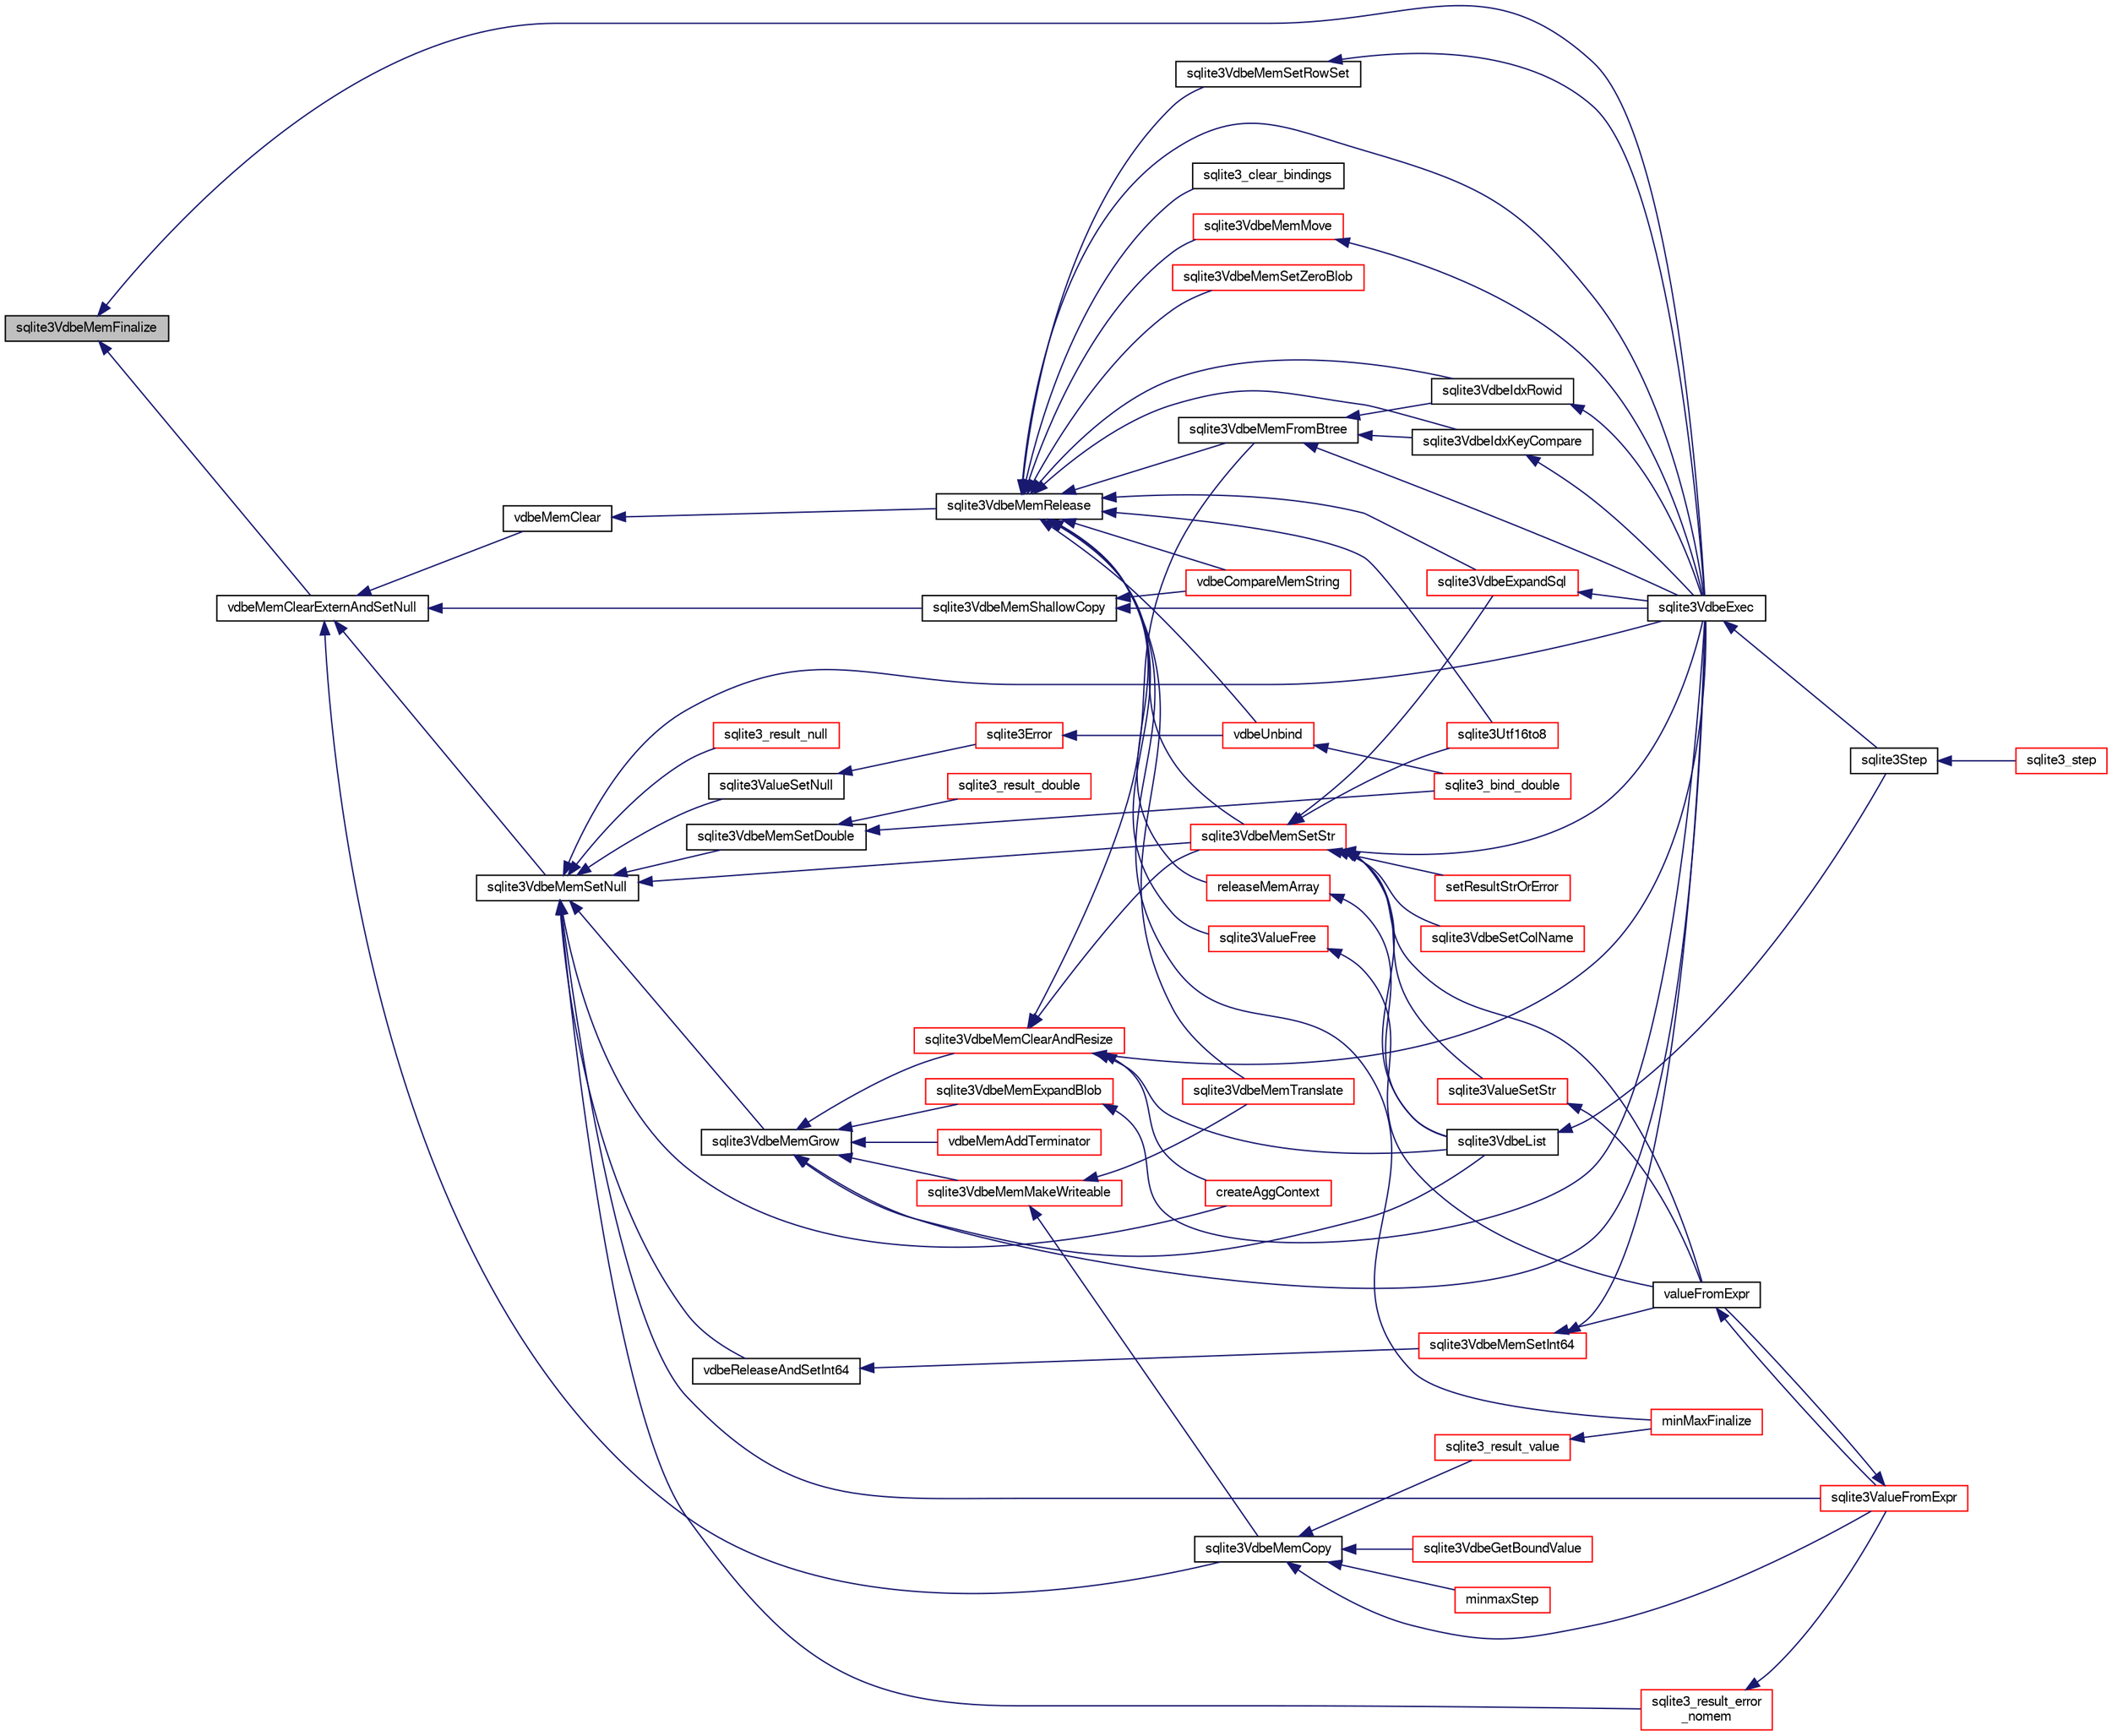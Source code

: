digraph "sqlite3VdbeMemFinalize"
{
  edge [fontname="FreeSans",fontsize="10",labelfontname="FreeSans",labelfontsize="10"];
  node [fontname="FreeSans",fontsize="10",shape=record];
  rankdir="LR";
  Node766707 [label="sqlite3VdbeMemFinalize",height=0.2,width=0.4,color="black", fillcolor="grey75", style="filled", fontcolor="black"];
  Node766707 -> Node766708 [dir="back",color="midnightblue",fontsize="10",style="solid",fontname="FreeSans"];
  Node766708 [label="vdbeMemClearExternAndSetNull",height=0.2,width=0.4,color="black", fillcolor="white", style="filled",URL="$sqlite3_8c.html#a29c41a360fb0e86b817777daf061230c"];
  Node766708 -> Node766709 [dir="back",color="midnightblue",fontsize="10",style="solid",fontname="FreeSans"];
  Node766709 [label="vdbeMemClear",height=0.2,width=0.4,color="black", fillcolor="white", style="filled",URL="$sqlite3_8c.html#a489eef6e55ad0dadf67578726b935d12"];
  Node766709 -> Node766710 [dir="back",color="midnightblue",fontsize="10",style="solid",fontname="FreeSans"];
  Node766710 [label="sqlite3VdbeMemRelease",height=0.2,width=0.4,color="black", fillcolor="white", style="filled",URL="$sqlite3_8c.html#a90606361dbeba88159fd6ff03fcc10cc"];
  Node766710 -> Node766711 [dir="back",color="midnightblue",fontsize="10",style="solid",fontname="FreeSans"];
  Node766711 [label="sqlite3VdbeMemTranslate",height=0.2,width=0.4,color="red", fillcolor="white", style="filled",URL="$sqlite3_8c.html#adc5f07459f00d96ec7591be255d029f5"];
  Node766710 -> Node766713 [dir="back",color="midnightblue",fontsize="10",style="solid",fontname="FreeSans"];
  Node766713 [label="sqlite3Utf16to8",height=0.2,width=0.4,color="red", fillcolor="white", style="filled",URL="$sqlite3_8c.html#a2c2d4b96de83192463964b77bdc524ae"];
  Node766710 -> Node767588 [dir="back",color="midnightblue",fontsize="10",style="solid",fontname="FreeSans"];
  Node767588 [label="sqlite3VdbeMemSetZeroBlob",height=0.2,width=0.4,color="red", fillcolor="white", style="filled",URL="$sqlite3_8c.html#af6488ff3887bcfd6f15a01b0d69ccb3c"];
  Node766710 -> Node767590 [dir="back",color="midnightblue",fontsize="10",style="solid",fontname="FreeSans"];
  Node767590 [label="sqlite3VdbeMemSetRowSet",height=0.2,width=0.4,color="black", fillcolor="white", style="filled",URL="$sqlite3_8c.html#a6c59f681fc1caa0acf431ed2e98a8366"];
  Node767590 -> Node766727 [dir="back",color="midnightblue",fontsize="10",style="solid",fontname="FreeSans"];
  Node766727 [label="sqlite3VdbeExec",height=0.2,width=0.4,color="black", fillcolor="white", style="filled",URL="$sqlite3_8c.html#a8ce40a614bdc56719c4d642b1e4dfb21"];
  Node766727 -> Node766728 [dir="back",color="midnightblue",fontsize="10",style="solid",fontname="FreeSans"];
  Node766728 [label="sqlite3Step",height=0.2,width=0.4,color="black", fillcolor="white", style="filled",URL="$sqlite3_8c.html#a3f2872e873e2758a4beedad1d5113554"];
  Node766728 -> Node766729 [dir="back",color="midnightblue",fontsize="10",style="solid",fontname="FreeSans"];
  Node766729 [label="sqlite3_step",height=0.2,width=0.4,color="red", fillcolor="white", style="filled",URL="$sqlite3_8h.html#ac1e491ce36b7471eb28387f7d3c74334"];
  Node766710 -> Node767591 [dir="back",color="midnightblue",fontsize="10",style="solid",fontname="FreeSans"];
  Node767591 [label="sqlite3VdbeMemMove",height=0.2,width=0.4,color="red", fillcolor="white", style="filled",URL="$sqlite3_8c.html#a6c01f0d847f3ea4846a85198b6201ffc"];
  Node767591 -> Node766727 [dir="back",color="midnightblue",fontsize="10",style="solid",fontname="FreeSans"];
  Node766710 -> Node767427 [dir="back",color="midnightblue",fontsize="10",style="solid",fontname="FreeSans"];
  Node767427 [label="sqlite3VdbeMemSetStr",height=0.2,width=0.4,color="red", fillcolor="white", style="filled",URL="$sqlite3_8c.html#a9697bec7c3b512483638ea3646191d7d"];
  Node767427 -> Node766713 [dir="back",color="midnightblue",fontsize="10",style="solid",fontname="FreeSans"];
  Node767427 -> Node767173 [dir="back",color="midnightblue",fontsize="10",style="solid",fontname="FreeSans"];
  Node767173 [label="valueFromExpr",height=0.2,width=0.4,color="black", fillcolor="white", style="filled",URL="$sqlite3_8c.html#a08f91b27c0189e8b5bcdea6537466b7c"];
  Node767173 -> Node767174 [dir="back",color="midnightblue",fontsize="10",style="solid",fontname="FreeSans"];
  Node767174 [label="sqlite3ValueFromExpr",height=0.2,width=0.4,color="red", fillcolor="white", style="filled",URL="$sqlite3_8c.html#af103c812684544760641a1cd4d9745df"];
  Node767174 -> Node767173 [dir="back",color="midnightblue",fontsize="10",style="solid",fontname="FreeSans"];
  Node767427 -> Node767428 [dir="back",color="midnightblue",fontsize="10",style="solid",fontname="FreeSans"];
  Node767428 [label="sqlite3ValueSetStr",height=0.2,width=0.4,color="red", fillcolor="white", style="filled",URL="$sqlite3_8c.html#a1fd40749f47941ee97ff6d798e2bc67e"];
  Node767428 -> Node767173 [dir="back",color="midnightblue",fontsize="10",style="solid",fontname="FreeSans"];
  Node767427 -> Node767216 [dir="back",color="midnightblue",fontsize="10",style="solid",fontname="FreeSans"];
  Node767216 [label="sqlite3VdbeList",height=0.2,width=0.4,color="black", fillcolor="white", style="filled",URL="$sqlite3_8c.html#a61f5dfb765135a9982025bab8944f7fd"];
  Node767216 -> Node766728 [dir="back",color="midnightblue",fontsize="10",style="solid",fontname="FreeSans"];
  Node767427 -> Node767431 [dir="back",color="midnightblue",fontsize="10",style="solid",fontname="FreeSans"];
  Node767431 [label="sqlite3VdbeSetColName",height=0.2,width=0.4,color="red", fillcolor="white", style="filled",URL="$sqlite3_8c.html#a05534e7d71a734a43c35ae061ef45e6e"];
  Node767427 -> Node767434 [dir="back",color="midnightblue",fontsize="10",style="solid",fontname="FreeSans"];
  Node767434 [label="setResultStrOrError",height=0.2,width=0.4,color="red", fillcolor="white", style="filled",URL="$sqlite3_8c.html#af1d0f45c261a19434fad327798cc6d6b"];
  Node767427 -> Node767390 [dir="back",color="midnightblue",fontsize="10",style="solid",fontname="FreeSans"];
  Node767390 [label="sqlite3VdbeExpandSql",height=0.2,width=0.4,color="red", fillcolor="white", style="filled",URL="$sqlite3_8c.html#a5a497837d5d69b92e7bca23673589c69"];
  Node767390 -> Node766727 [dir="back",color="midnightblue",fontsize="10",style="solid",fontname="FreeSans"];
  Node767427 -> Node766727 [dir="back",color="midnightblue",fontsize="10",style="solid",fontname="FreeSans"];
  Node766710 -> Node767062 [dir="back",color="midnightblue",fontsize="10",style="solid",fontname="FreeSans"];
  Node767062 [label="sqlite3VdbeMemFromBtree",height=0.2,width=0.4,color="black", fillcolor="white", style="filled",URL="$sqlite3_8c.html#a2f4630d8648b1bf4ffcda8c6813518d2"];
  Node767062 -> Node767063 [dir="back",color="midnightblue",fontsize="10",style="solid",fontname="FreeSans"];
  Node767063 [label="sqlite3VdbeIdxRowid",height=0.2,width=0.4,color="black", fillcolor="white", style="filled",URL="$sqlite3_8c.html#a1a759afe6bc723418d03214c07ba410f"];
  Node767063 -> Node766727 [dir="back",color="midnightblue",fontsize="10",style="solid",fontname="FreeSans"];
  Node767062 -> Node767064 [dir="back",color="midnightblue",fontsize="10",style="solid",fontname="FreeSans"];
  Node767064 [label="sqlite3VdbeIdxKeyCompare",height=0.2,width=0.4,color="black", fillcolor="white", style="filled",URL="$sqlite3_8c.html#a633ec6b384086f70ef61b64a5269afc9"];
  Node767064 -> Node766727 [dir="back",color="midnightblue",fontsize="10",style="solid",fontname="FreeSans"];
  Node767062 -> Node766727 [dir="back",color="midnightblue",fontsize="10",style="solid",fontname="FreeSans"];
  Node766710 -> Node767594 [dir="back",color="midnightblue",fontsize="10",style="solid",fontname="FreeSans"];
  Node767594 [label="sqlite3ValueFree",height=0.2,width=0.4,color="red", fillcolor="white", style="filled",URL="$sqlite3_8c.html#afeed84c3f344a833d15c7209265dc520"];
  Node767594 -> Node767173 [dir="back",color="midnightblue",fontsize="10",style="solid",fontname="FreeSans"];
  Node766710 -> Node767603 [dir="back",color="midnightblue",fontsize="10",style="solid",fontname="FreeSans"];
  Node767603 [label="releaseMemArray",height=0.2,width=0.4,color="red", fillcolor="white", style="filled",URL="$sqlite3_8c.html#a321ef1ead88ab0c4c636971ae5cc9778"];
  Node767603 -> Node767216 [dir="back",color="midnightblue",fontsize="10",style="solid",fontname="FreeSans"];
  Node766710 -> Node767539 [dir="back",color="midnightblue",fontsize="10",style="solid",fontname="FreeSans"];
  Node767539 [label="vdbeCompareMemString",height=0.2,width=0.4,color="red", fillcolor="white", style="filled",URL="$sqlite3_8c.html#afc618ccf0c8dc5c4de68c35c8b1613c1"];
  Node766710 -> Node767063 [dir="back",color="midnightblue",fontsize="10",style="solid",fontname="FreeSans"];
  Node766710 -> Node767064 [dir="back",color="midnightblue",fontsize="10",style="solid",fontname="FreeSans"];
  Node766710 -> Node767605 [dir="back",color="midnightblue",fontsize="10",style="solid",fontname="FreeSans"];
  Node767605 [label="sqlite3_clear_bindings",height=0.2,width=0.4,color="black", fillcolor="white", style="filled",URL="$sqlite3_8h.html#a7af29912e7d428cc4ee247f15c00a923"];
  Node766710 -> Node767373 [dir="back",color="midnightblue",fontsize="10",style="solid",fontname="FreeSans"];
  Node767373 [label="vdbeUnbind",height=0.2,width=0.4,color="red", fillcolor="white", style="filled",URL="$sqlite3_8c.html#ae3ca3d8a878660305a0efd0c73c9f064"];
  Node767373 -> Node767381 [dir="back",color="midnightblue",fontsize="10",style="solid",fontname="FreeSans"];
  Node767381 [label="sqlite3_bind_double",height=0.2,width=0.4,color="red", fillcolor="white", style="filled",URL="$sqlite3_8h.html#a8dc6f4de797850398e12e5022cae8915"];
  Node766710 -> Node767390 [dir="back",color="midnightblue",fontsize="10",style="solid",fontname="FreeSans"];
  Node766710 -> Node766727 [dir="back",color="midnightblue",fontsize="10",style="solid",fontname="FreeSans"];
  Node766710 -> Node767474 [dir="back",color="midnightblue",fontsize="10",style="solid",fontname="FreeSans"];
  Node767474 [label="minMaxFinalize",height=0.2,width=0.4,color="red", fillcolor="white", style="filled",URL="$sqlite3_8c.html#a0439dd90934a2dee93517c50884d5924"];
  Node766708 -> Node767606 [dir="back",color="midnightblue",fontsize="10",style="solid",fontname="FreeSans"];
  Node767606 [label="sqlite3VdbeMemSetNull",height=0.2,width=0.4,color="black", fillcolor="white", style="filled",URL="$sqlite3_8c.html#ae01092c23aebaf8a3ebdf3954609b410"];
  Node767606 -> Node767425 [dir="back",color="midnightblue",fontsize="10",style="solid",fontname="FreeSans"];
  Node767425 [label="sqlite3VdbeMemGrow",height=0.2,width=0.4,color="black", fillcolor="white", style="filled",URL="$sqlite3_8c.html#aba753c9690ae0ba31b5100945cf29447"];
  Node767425 -> Node767426 [dir="back",color="midnightblue",fontsize="10",style="solid",fontname="FreeSans"];
  Node767426 [label="sqlite3VdbeMemClearAndResize",height=0.2,width=0.4,color="red", fillcolor="white", style="filled",URL="$sqlite3_8c.html#add082be4aa46084ecdf023cfac898231"];
  Node767426 -> Node767427 [dir="back",color="midnightblue",fontsize="10",style="solid",fontname="FreeSans"];
  Node767426 -> Node767062 [dir="back",color="midnightblue",fontsize="10",style="solid",fontname="FreeSans"];
  Node767426 -> Node767216 [dir="back",color="midnightblue",fontsize="10",style="solid",fontname="FreeSans"];
  Node767426 -> Node767466 [dir="back",color="midnightblue",fontsize="10",style="solid",fontname="FreeSans"];
  Node767466 [label="createAggContext",height=0.2,width=0.4,color="red", fillcolor="white", style="filled",URL="$sqlite3_8c.html#a843c998f50da4010b570948408f90fb9"];
  Node767426 -> Node766727 [dir="back",color="midnightblue",fontsize="10",style="solid",fontname="FreeSans"];
  Node767425 -> Node767476 [dir="back",color="midnightblue",fontsize="10",style="solid",fontname="FreeSans"];
  Node767476 [label="sqlite3VdbeMemMakeWriteable",height=0.2,width=0.4,color="red", fillcolor="white", style="filled",URL="$sqlite3_8c.html#afabdd8032205a36c69ad191c6bbb6a34"];
  Node767476 -> Node766711 [dir="back",color="midnightblue",fontsize="10",style="solid",fontname="FreeSans"];
  Node767476 -> Node767478 [dir="back",color="midnightblue",fontsize="10",style="solid",fontname="FreeSans"];
  Node767478 [label="sqlite3VdbeMemCopy",height=0.2,width=0.4,color="black", fillcolor="white", style="filled",URL="$sqlite3_8c.html#a3a04f985c3c7cac7c7958b872fb3f781"];
  Node767478 -> Node767174 [dir="back",color="midnightblue",fontsize="10",style="solid",fontname="FreeSans"];
  Node767478 -> Node767479 [dir="back",color="midnightblue",fontsize="10",style="solid",fontname="FreeSans"];
  Node767479 [label="sqlite3VdbeGetBoundValue",height=0.2,width=0.4,color="red", fillcolor="white", style="filled",URL="$sqlite3_8c.html#a4a816e353a950be4e752c157eb7437b5"];
  Node767478 -> Node767480 [dir="back",color="midnightblue",fontsize="10",style="solid",fontname="FreeSans"];
  Node767480 [label="sqlite3_result_value",height=0.2,width=0.4,color="red", fillcolor="white", style="filled",URL="$sqlite3_8h.html#af572c2d6f23377fc4d794b6946d5b3ed"];
  Node767480 -> Node767474 [dir="back",color="midnightblue",fontsize="10",style="solid",fontname="FreeSans"];
  Node767478 -> Node767473 [dir="back",color="midnightblue",fontsize="10",style="solid",fontname="FreeSans"];
  Node767473 [label="minmaxStep",height=0.2,width=0.4,color="red", fillcolor="white", style="filled",URL="$sqlite3_8c.html#a5b4c0da0f3b61d7ff25ebd30aa22cca4"];
  Node767425 -> Node767483 [dir="back",color="midnightblue",fontsize="10",style="solid",fontname="FreeSans"];
  Node767483 [label="sqlite3VdbeMemExpandBlob",height=0.2,width=0.4,color="red", fillcolor="white", style="filled",URL="$sqlite3_8c.html#afa1d06c05f058623f190c05aac4a5c7c"];
  Node767483 -> Node766727 [dir="back",color="midnightblue",fontsize="10",style="solid",fontname="FreeSans"];
  Node767425 -> Node767487 [dir="back",color="midnightblue",fontsize="10",style="solid",fontname="FreeSans"];
  Node767487 [label="vdbeMemAddTerminator",height=0.2,width=0.4,color="red", fillcolor="white", style="filled",URL="$sqlite3_8c.html#a01c7c7c70bf090b2882bce28aa35c4c9"];
  Node767425 -> Node767216 [dir="back",color="midnightblue",fontsize="10",style="solid",fontname="FreeSans"];
  Node767425 -> Node766727 [dir="back",color="midnightblue",fontsize="10",style="solid",fontname="FreeSans"];
  Node767606 -> Node767607 [dir="back",color="midnightblue",fontsize="10",style="solid",fontname="FreeSans"];
  Node767607 [label="sqlite3ValueSetNull",height=0.2,width=0.4,color="black", fillcolor="white", style="filled",URL="$sqlite3_8c.html#ad9bc4507a7806b37946116afbe183b95"];
  Node767607 -> Node767608 [dir="back",color="midnightblue",fontsize="10",style="solid",fontname="FreeSans"];
  Node767608 [label="sqlite3Error",height=0.2,width=0.4,color="red", fillcolor="white", style="filled",URL="$sqlite3_8c.html#a4ba5e8be78db50d5538dcaa45bcf74d3"];
  Node767608 -> Node767373 [dir="back",color="midnightblue",fontsize="10",style="solid",fontname="FreeSans"];
  Node767606 -> Node767619 [dir="back",color="midnightblue",fontsize="10",style="solid",fontname="FreeSans"];
  Node767619 [label="vdbeReleaseAndSetInt64",height=0.2,width=0.4,color="black", fillcolor="white", style="filled",URL="$sqlite3_8c.html#abdcd42be8fe3e9bff2493533da9b5697"];
  Node767619 -> Node767620 [dir="back",color="midnightblue",fontsize="10",style="solid",fontname="FreeSans"];
  Node767620 [label="sqlite3VdbeMemSetInt64",height=0.2,width=0.4,color="red", fillcolor="white", style="filled",URL="$sqlite3_8c.html#a57c5843cac8f6180ee994267a23f86a3"];
  Node767620 -> Node767173 [dir="back",color="midnightblue",fontsize="10",style="solid",fontname="FreeSans"];
  Node767620 -> Node766727 [dir="back",color="midnightblue",fontsize="10",style="solid",fontname="FreeSans"];
  Node767606 -> Node767626 [dir="back",color="midnightblue",fontsize="10",style="solid",fontname="FreeSans"];
  Node767626 [label="sqlite3VdbeMemSetDouble",height=0.2,width=0.4,color="black", fillcolor="white", style="filled",URL="$sqlite3_8c.html#a275e5080bf002b17d0e0d5b65e809d39"];
  Node767626 -> Node767627 [dir="back",color="midnightblue",fontsize="10",style="solid",fontname="FreeSans"];
  Node767627 [label="sqlite3_result_double",height=0.2,width=0.4,color="red", fillcolor="white", style="filled",URL="$sqlite3_8h.html#a534d012000f6dd9777ad42c495b68585"];
  Node767626 -> Node767381 [dir="back",color="midnightblue",fontsize="10",style="solid",fontname="FreeSans"];
  Node767606 -> Node767427 [dir="back",color="midnightblue",fontsize="10",style="solid",fontname="FreeSans"];
  Node767606 -> Node767174 [dir="back",color="midnightblue",fontsize="10",style="solid",fontname="FreeSans"];
  Node767606 -> Node767628 [dir="back",color="midnightblue",fontsize="10",style="solid",fontname="FreeSans"];
  Node767628 [label="sqlite3_result_null",height=0.2,width=0.4,color="red", fillcolor="white", style="filled",URL="$sqlite3_8h.html#ae12fb68e78a29fc818347422d1285aaf"];
  Node767606 -> Node767629 [dir="back",color="midnightblue",fontsize="10",style="solid",fontname="FreeSans"];
  Node767629 [label="sqlite3_result_error\l_nomem",height=0.2,width=0.4,color="red", fillcolor="white", style="filled",URL="$sqlite3_8h.html#aa3c1191fb83e4e8bdde15f13d05bd82a"];
  Node767629 -> Node767174 [dir="back",color="midnightblue",fontsize="10",style="solid",fontname="FreeSans"];
  Node767606 -> Node767466 [dir="back",color="midnightblue",fontsize="10",style="solid",fontname="FreeSans"];
  Node767606 -> Node766727 [dir="back",color="midnightblue",fontsize="10",style="solid",fontname="FreeSans"];
  Node766708 -> Node767630 [dir="back",color="midnightblue",fontsize="10",style="solid",fontname="FreeSans"];
  Node767630 [label="sqlite3VdbeMemShallowCopy",height=0.2,width=0.4,color="black", fillcolor="white", style="filled",URL="$sqlite3_8c.html#a507287d895706c681ed352775e726f6a"];
  Node767630 -> Node767539 [dir="back",color="midnightblue",fontsize="10",style="solid",fontname="FreeSans"];
  Node767630 -> Node766727 [dir="back",color="midnightblue",fontsize="10",style="solid",fontname="FreeSans"];
  Node766708 -> Node767478 [dir="back",color="midnightblue",fontsize="10",style="solid",fontname="FreeSans"];
  Node766707 -> Node766727 [dir="back",color="midnightblue",fontsize="10",style="solid",fontname="FreeSans"];
}

